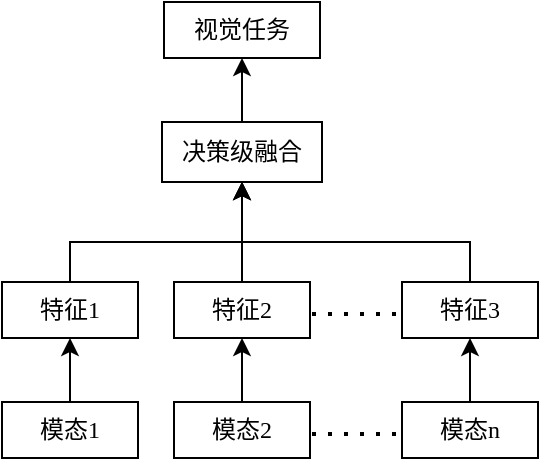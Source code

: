 <mxfile version="26.1.0">
  <diagram name="第 1 页" id="hPecYxOVQj3KBTBvCiyc">
    <mxGraphModel dx="502" dy="332" grid="1" gridSize="10" guides="1" tooltips="1" connect="1" arrows="1" fold="1" page="1" pageScale="1" pageWidth="827" pageHeight="1169" math="0" shadow="0">
      <root>
        <mxCell id="0" />
        <mxCell id="1" parent="0" />
        <mxCell id="8nX95-3Sj_Z75pdESY4I-31" value="视觉任务" style="rounded=0;whiteSpace=wrap;html=1;fontFamily=宋体;fontSource=https%3A%2F%2Ffonts.googleapis.com%2Fcss%3Ffamily%3D%25E5%25AE%258B%25E4%25BD%2593;" vertex="1" parent="1">
          <mxGeometry x="495" y="190" width="78" height="28" as="geometry" />
        </mxCell>
        <mxCell id="8nX95-3Sj_Z75pdESY4I-32" style="edgeStyle=orthogonalEdgeStyle;rounded=0;orthogonalLoop=1;jettySize=auto;html=1;entryX=0.5;entryY=1;entryDx=0;entryDy=0;" edge="1" parent="1" source="8nX95-3Sj_Z75pdESY4I-33" target="8nX95-3Sj_Z75pdESY4I-31">
          <mxGeometry relative="1" as="geometry" />
        </mxCell>
        <mxCell id="8nX95-3Sj_Z75pdESY4I-33" value="决策级融合" style="rounded=0;whiteSpace=wrap;html=1;fontFamily=宋体;fontSource=https%3A%2F%2Ffonts.googleapis.com%2Fcss%3Ffamily%3D%25E5%25AE%258B%25E4%25BD%2593;" vertex="1" parent="1">
          <mxGeometry x="494" y="250" width="80" height="30" as="geometry" />
        </mxCell>
        <mxCell id="8nX95-3Sj_Z75pdESY4I-49" style="edgeStyle=orthogonalEdgeStyle;rounded=0;orthogonalLoop=1;jettySize=auto;html=1;entryX=0.5;entryY=1;entryDx=0;entryDy=0;" edge="1" parent="1" source="8nX95-3Sj_Z75pdESY4I-36" target="8nX95-3Sj_Z75pdESY4I-33">
          <mxGeometry relative="1" as="geometry">
            <Array as="points">
              <mxPoint x="448" y="310" />
              <mxPoint x="534" y="310" />
            </Array>
          </mxGeometry>
        </mxCell>
        <mxCell id="8nX95-3Sj_Z75pdESY4I-36" value="特征&lt;font face=&quot;Times New Roman&quot;&gt;1&lt;/font&gt;" style="rounded=0;whiteSpace=wrap;html=1;fontFamily=宋体;fontSource=https%3A%2F%2Ffonts.googleapis.com%2Fcss%3Ffamily%3D%25E5%25AE%258B%25E4%25BD%2593;" vertex="1" parent="1">
          <mxGeometry x="414" y="330" width="68" height="28" as="geometry" />
        </mxCell>
        <mxCell id="8nX95-3Sj_Z75pdESY4I-50" style="edgeStyle=orthogonalEdgeStyle;rounded=0;orthogonalLoop=1;jettySize=auto;html=1;entryX=0.5;entryY=1;entryDx=0;entryDy=0;" edge="1" parent="1" source="8nX95-3Sj_Z75pdESY4I-38" target="8nX95-3Sj_Z75pdESY4I-33">
          <mxGeometry relative="1" as="geometry" />
        </mxCell>
        <mxCell id="8nX95-3Sj_Z75pdESY4I-38" value="特征&lt;font face=&quot;Times New Roman&quot;&gt;2&lt;/font&gt;" style="rounded=0;whiteSpace=wrap;html=1;fontFamily=宋体;fontSource=https%3A%2F%2Ffonts.googleapis.com%2Fcss%3Ffamily%3D%25E5%25AE%258B%25E4%25BD%2593;" vertex="1" parent="1">
          <mxGeometry x="500" y="330" width="68" height="28" as="geometry" />
        </mxCell>
        <mxCell id="8nX95-3Sj_Z75pdESY4I-52" style="edgeStyle=orthogonalEdgeStyle;rounded=0;orthogonalLoop=1;jettySize=auto;html=1;entryX=0.5;entryY=1;entryDx=0;entryDy=0;" edge="1" parent="1" source="8nX95-3Sj_Z75pdESY4I-40" target="8nX95-3Sj_Z75pdESY4I-33">
          <mxGeometry relative="1" as="geometry">
            <Array as="points">
              <mxPoint x="648" y="310" />
              <mxPoint x="534" y="310" />
            </Array>
          </mxGeometry>
        </mxCell>
        <mxCell id="8nX95-3Sj_Z75pdESY4I-40" value="特征&lt;font face=&quot;Times New Roman&quot;&gt;3&lt;/font&gt;" style="rounded=0;whiteSpace=wrap;html=1;fontFamily=宋体;fontSource=https%3A%2F%2Ffonts.googleapis.com%2Fcss%3Ffamily%3D%25E5%25AE%258B%25E4%25BD%2593;" vertex="1" parent="1">
          <mxGeometry x="614" y="330" width="68" height="28" as="geometry" />
        </mxCell>
        <mxCell id="8nX95-3Sj_Z75pdESY4I-41" style="edgeStyle=orthogonalEdgeStyle;rounded=0;orthogonalLoop=1;jettySize=auto;html=1;entryX=0.5;entryY=1;entryDx=0;entryDy=0;" edge="1" parent="1" source="8nX95-3Sj_Z75pdESY4I-43" target="8nX95-3Sj_Z75pdESY4I-36">
          <mxGeometry relative="1" as="geometry" />
        </mxCell>
        <mxCell id="8nX95-3Sj_Z75pdESY4I-42" value="" style="endArrow=none;dashed=1;html=1;dashPattern=1 3;strokeWidth=2;rounded=0;strokeColor=default;align=center;verticalAlign=middle;fontFamily=宋体;fontSize=11;fontColor=default;labelBackgroundColor=default;entryX=0;entryY=0.5;entryDx=0;entryDy=0;exitX=1;exitY=0.5;exitDx=0;exitDy=0;fontSource=https%3A%2F%2Ffonts.googleapis.com%2Fcss%3Ffamily%3D%25E5%25AE%258B%25E4%25BD%2593;" edge="1" parent="1">
          <mxGeometry width="50" height="50" relative="1" as="geometry">
            <mxPoint x="569" y="346" as="sourcePoint" />
            <mxPoint x="611" y="346" as="targetPoint" />
          </mxGeometry>
        </mxCell>
        <mxCell id="8nX95-3Sj_Z75pdESY4I-43" value="模态&lt;font face=&quot;Times New Roman&quot;&gt;1&lt;/font&gt;" style="rounded=0;whiteSpace=wrap;html=1;fontFamily=宋体;fontSource=https%3A%2F%2Ffonts.googleapis.com%2Fcss%3Ffamily%3D%25E5%25AE%258B%25E4%25BD%2593;" vertex="1" parent="1">
          <mxGeometry x="414" y="390" width="68" height="28" as="geometry" />
        </mxCell>
        <mxCell id="8nX95-3Sj_Z75pdESY4I-44" style="edgeStyle=orthogonalEdgeStyle;rounded=0;orthogonalLoop=1;jettySize=auto;html=1;entryX=0.5;entryY=1;entryDx=0;entryDy=0;" edge="1" parent="1" source="8nX95-3Sj_Z75pdESY4I-45" target="8nX95-3Sj_Z75pdESY4I-38">
          <mxGeometry relative="1" as="geometry" />
        </mxCell>
        <mxCell id="8nX95-3Sj_Z75pdESY4I-45" value="模态&lt;font face=&quot;Times New Roman&quot;&gt;2&lt;/font&gt;" style="rounded=0;whiteSpace=wrap;html=1;fontFamily=宋体;fontSource=https%3A%2F%2Ffonts.googleapis.com%2Fcss%3Ffamily%3D%25E5%25AE%258B%25E4%25BD%2593;" vertex="1" parent="1">
          <mxGeometry x="500" y="390" width="68" height="28" as="geometry" />
        </mxCell>
        <mxCell id="8nX95-3Sj_Z75pdESY4I-46" style="edgeStyle=orthogonalEdgeStyle;rounded=0;orthogonalLoop=1;jettySize=auto;html=1;entryX=0.5;entryY=1;entryDx=0;entryDy=0;" edge="1" parent="1" source="8nX95-3Sj_Z75pdESY4I-47" target="8nX95-3Sj_Z75pdESY4I-40">
          <mxGeometry relative="1" as="geometry" />
        </mxCell>
        <mxCell id="8nX95-3Sj_Z75pdESY4I-47" value="模态&lt;font face=&quot;Times New Roman&quot;&gt;n&lt;/font&gt;" style="rounded=0;whiteSpace=wrap;html=1;fontFamily=宋体;fontSource=https%3A%2F%2Ffonts.googleapis.com%2Fcss%3Ffamily%3D%25E5%25AE%258B%25E4%25BD%2593;" vertex="1" parent="1">
          <mxGeometry x="614" y="390" width="68" height="28" as="geometry" />
        </mxCell>
        <mxCell id="8nX95-3Sj_Z75pdESY4I-48" value="" style="endArrow=none;dashed=1;html=1;dashPattern=1 3;strokeWidth=2;rounded=0;strokeColor=default;align=center;verticalAlign=middle;fontFamily=宋体;fontSize=11;fontColor=default;labelBackgroundColor=default;entryX=0;entryY=0.5;entryDx=0;entryDy=0;exitX=1;exitY=0.5;exitDx=0;exitDy=0;fontSource=https%3A%2F%2Ffonts.googleapis.com%2Fcss%3Ffamily%3D%25E5%25AE%258B%25E4%25BD%2593;" edge="1" parent="1">
          <mxGeometry width="50" height="50" relative="1" as="geometry">
            <mxPoint x="569" y="406" as="sourcePoint" />
            <mxPoint x="611" y="406" as="targetPoint" />
          </mxGeometry>
        </mxCell>
      </root>
    </mxGraphModel>
  </diagram>
</mxfile>
